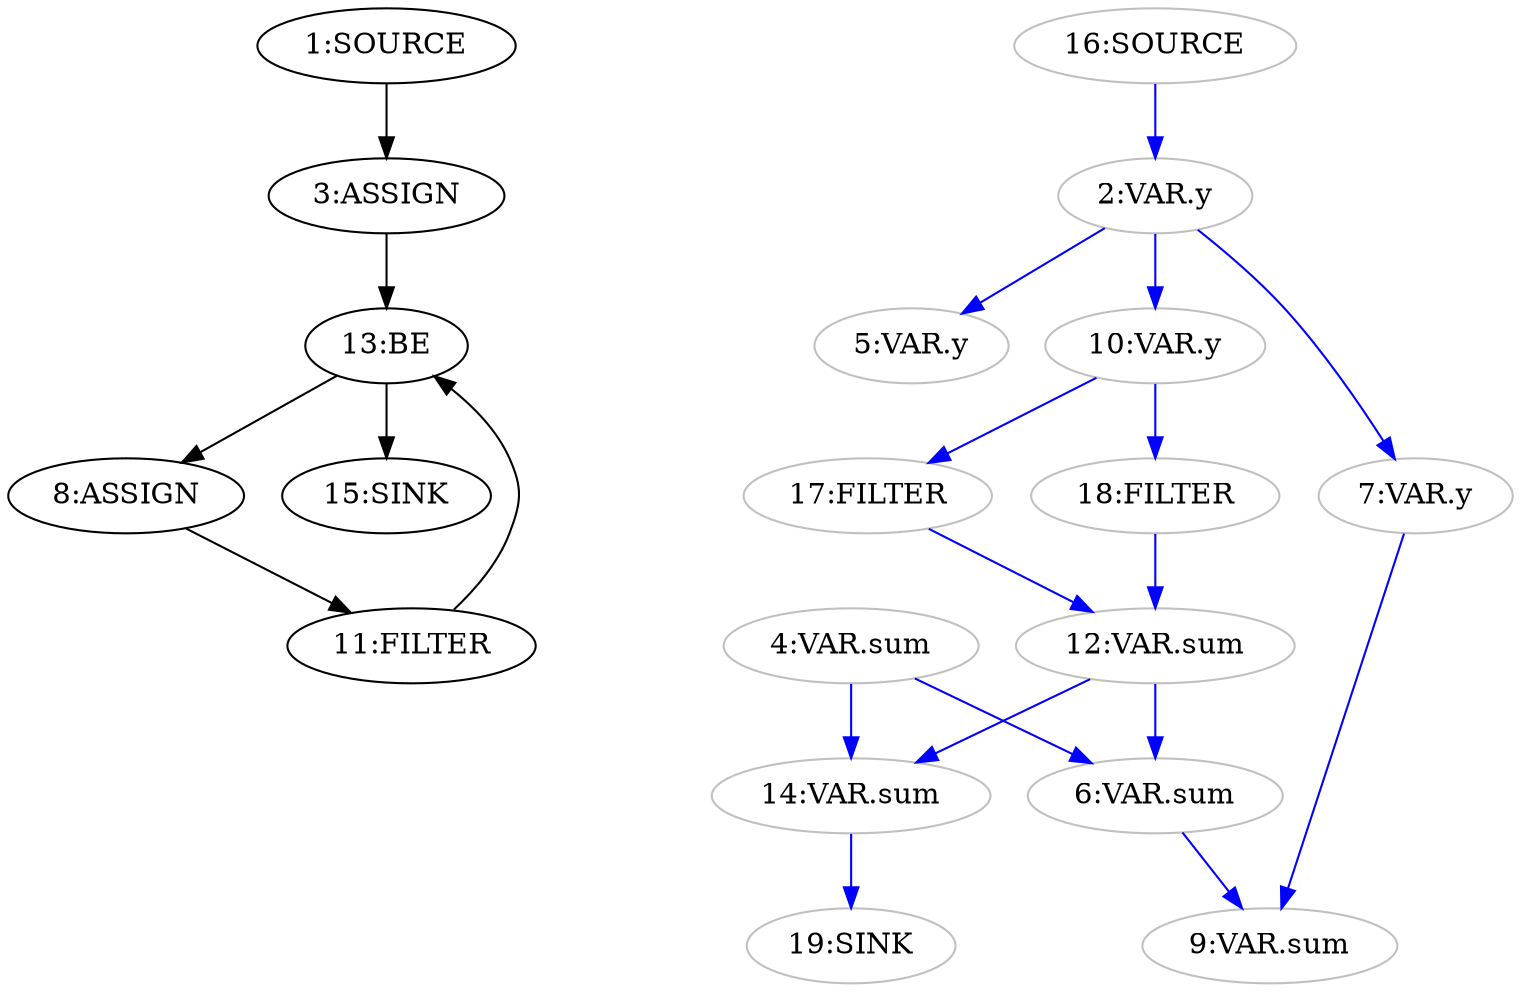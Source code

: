 digraph {
  n3 [label="3:ASSIGN"];
  n8 [label="8:ASSIGN"];
  n13 [label="13:BE"];
  n11 [label="11:FILTER"];
  n1 [label="1:SOURCE"];
  n15 [label="15:SINK"];
  n2 [label="2:VAR.y" color="grey"];
  n4 [label="4:VAR.sum" color="grey"];
  n5 [label="5:VAR.y" color="grey"];
  n6 [label="6:VAR.sum" color="grey"];
  n7 [label="7:VAR.y" color="grey"];
  n9 [label="9:VAR.sum" color="grey"];
  n10 [label="10:VAR.y" color="grey"];
  n12 [label="12:VAR.sum" color="grey"];
  n14 [label="14:VAR.sum" color="grey"];
  n16 [label="16:SOURCE" color="grey"];
  n17 [label="17:FILTER" color="grey"];
  n18 [label="18:FILTER" color="grey"];
  n19 [label="19:SINK" color="grey"];
  n1 -> n3 [color="black"];
  n3 -> n13 [color="black"];
  n8 -> n11 [color="black"];
  n11 -> n13 [color="black"];
  n13 -> n8 [color="black"];
  n13 -> n15 [color="black"];
  n2 -> n5 [color="blue"];
  n2 -> n7 [color="blue"];
  n2 -> n10 [color="blue"];
  n4 -> n6 [color="blue"];
  n4 -> n14 [color="blue"];
  n6 -> n9 [color="blue"];
  n7 -> n9 [color="blue"];
  n10 -> n17 [color="blue"];
  n10 -> n18 [color="blue"];
  n12 -> n6 [color="blue"];
  n12 -> n14 [color="blue"];
  n14 -> n19 [color="blue"];
  n16 -> n2 [color="blue"];
  n17 -> n12 [color="blue"];
  n18 -> n12 [color="blue"];
}
